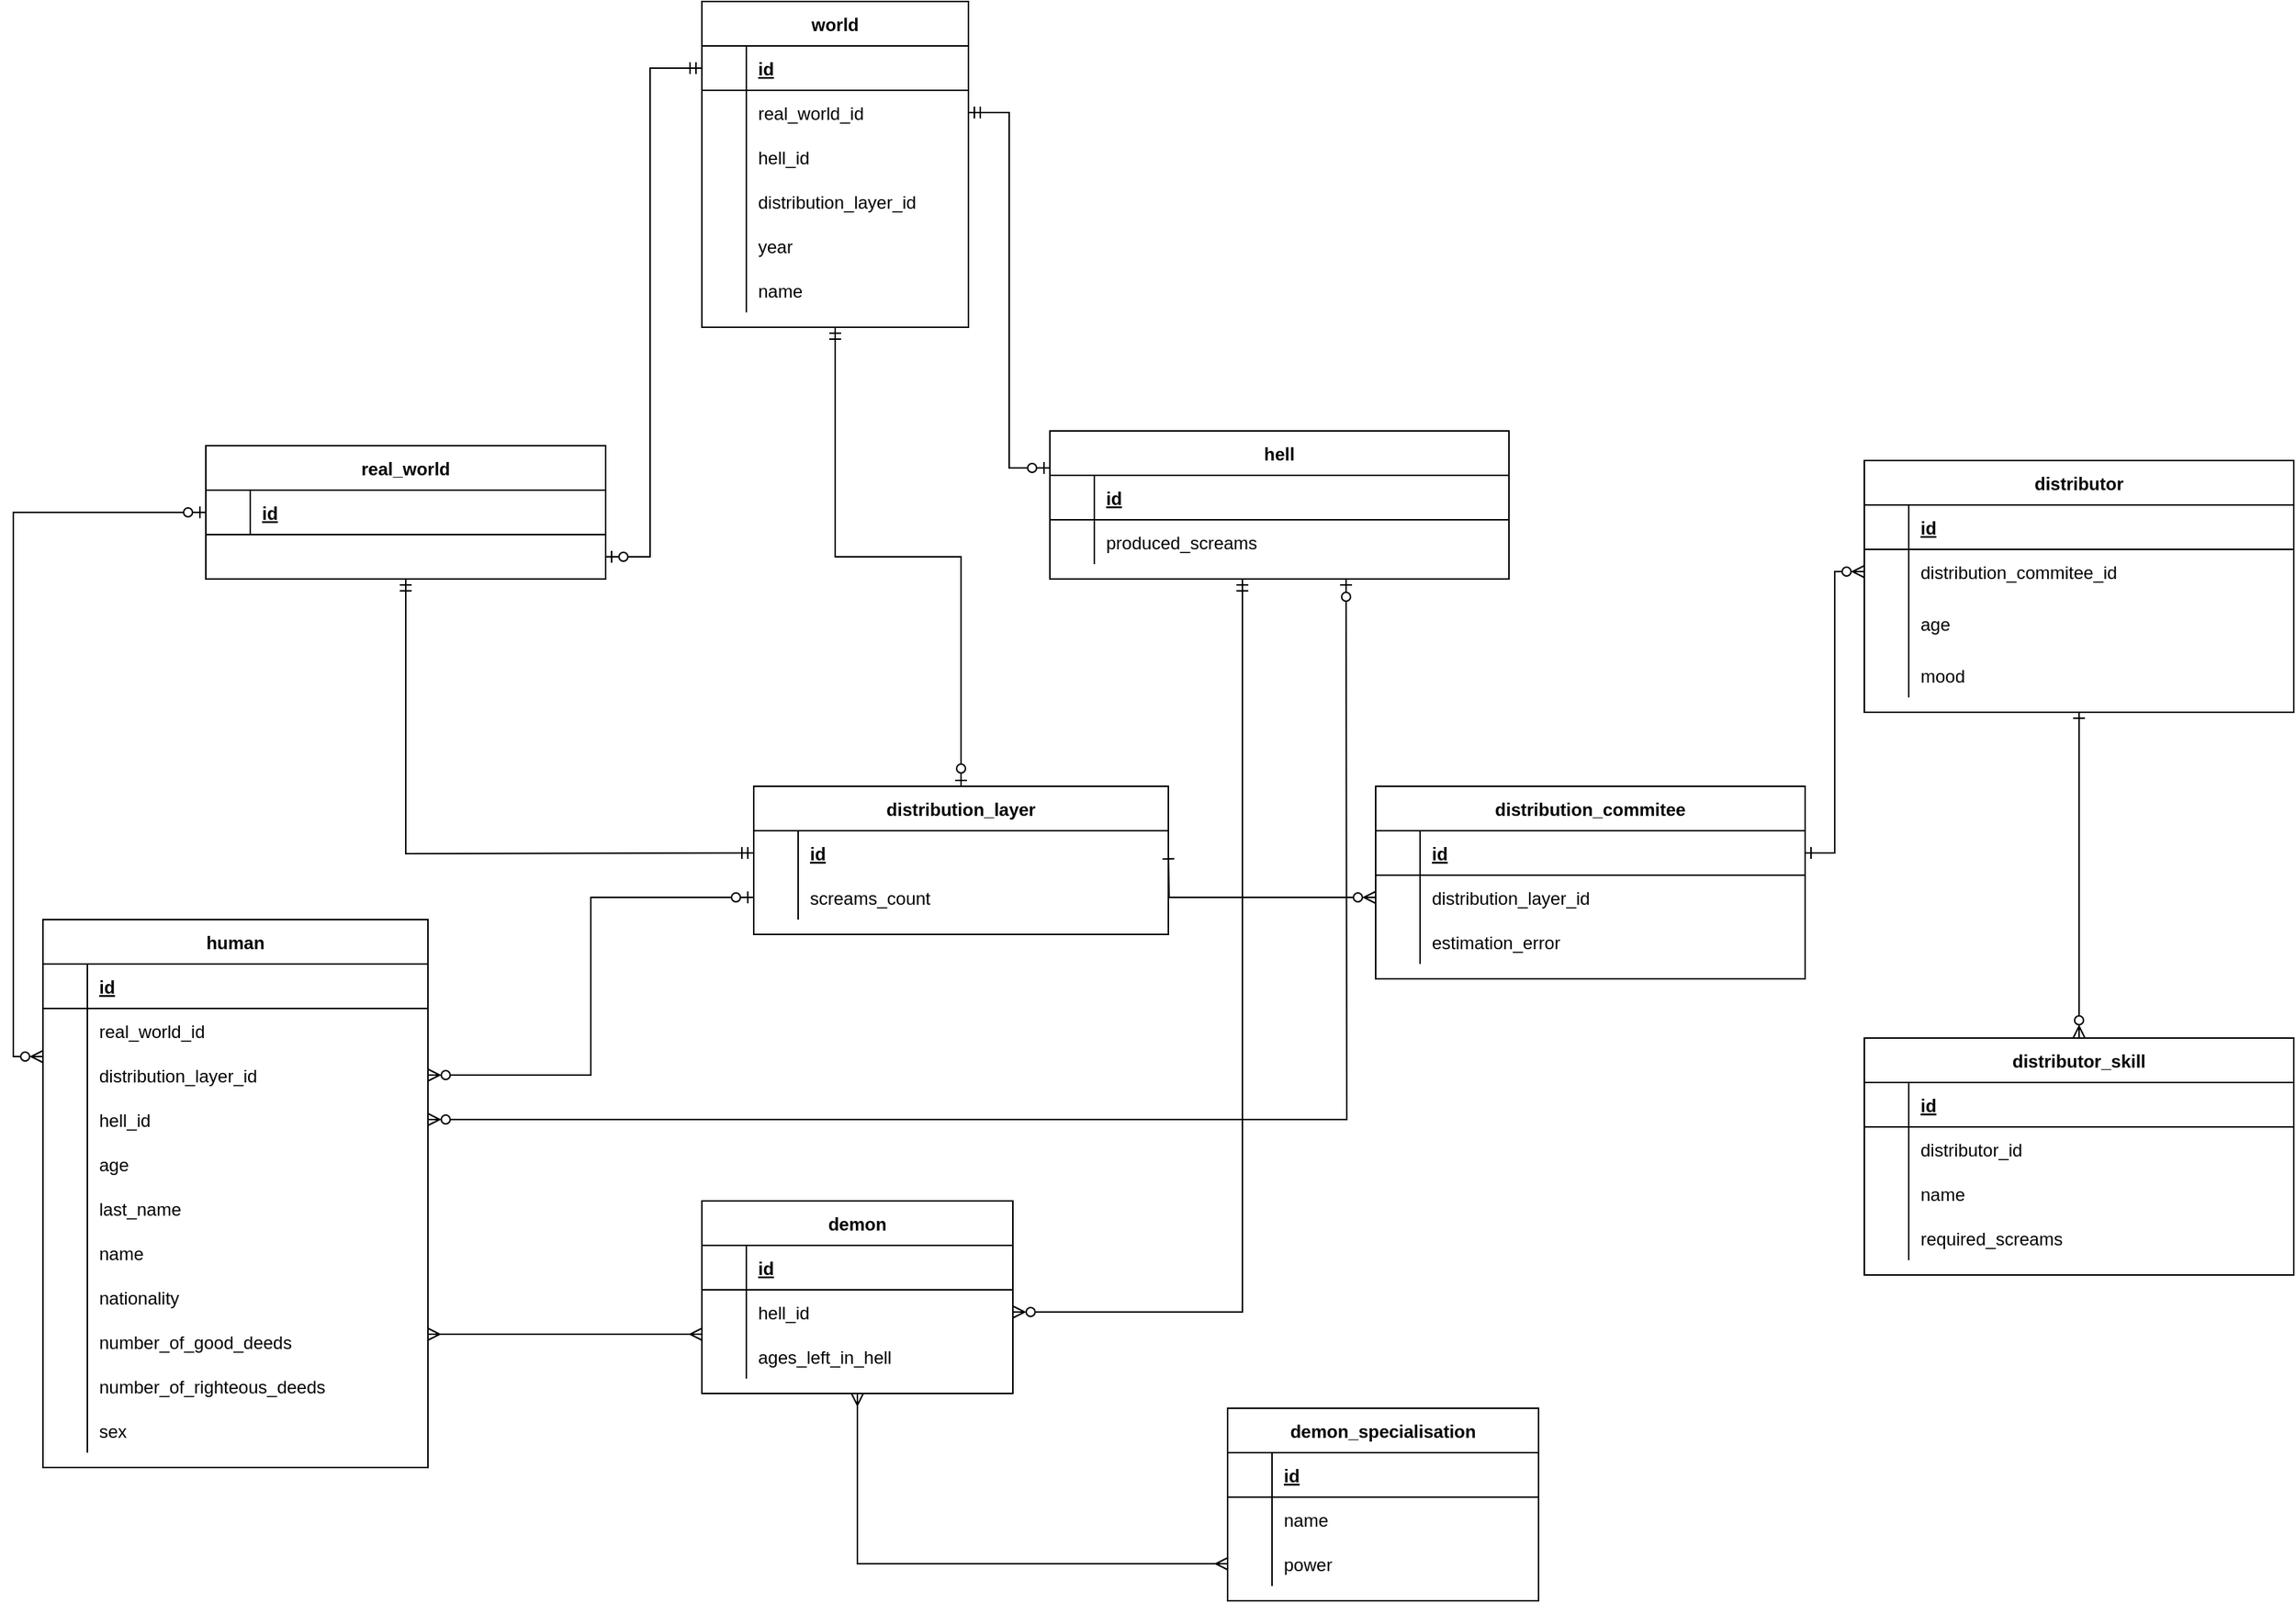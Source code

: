 <mxfile version="20.4.0" type="github">
  <diagram id="UrRT9peFofm_ZlubEhWz" name="Page-1">
    <mxGraphModel dx="1209" dy="1910" grid="1" gridSize="10" guides="1" tooltips="1" connect="1" arrows="1" fold="1" page="1" pageScale="1" pageWidth="827" pageHeight="1169" math="0" shadow="0">
      <root>
        <mxCell id="0" />
        <mxCell id="1" parent="0" />
        <mxCell id="Cfz2u_alj9VaKC_plSIo-1" value="real_world" style="shape=table;startSize=30;container=1;collapsible=1;childLayout=tableLayout;fixedRows=1;rowLines=0;fontStyle=1;align=center;resizeLast=1;" parent="1" vertex="1">
          <mxGeometry x="210" y="160" width="270" height="90" as="geometry" />
        </mxCell>
        <mxCell id="Cfz2u_alj9VaKC_plSIo-2" value="" style="shape=tableRow;horizontal=0;startSize=0;swimlaneHead=0;swimlaneBody=0;fillColor=none;collapsible=0;dropTarget=0;points=[[0,0.5],[1,0.5]];portConstraint=eastwest;top=0;left=0;right=0;bottom=1;" parent="Cfz2u_alj9VaKC_plSIo-1" vertex="1">
          <mxGeometry y="30" width="270" height="30" as="geometry" />
        </mxCell>
        <mxCell id="Cfz2u_alj9VaKC_plSIo-3" value="" style="shape=partialRectangle;connectable=0;fillColor=none;top=0;left=0;bottom=0;right=0;fontStyle=1;overflow=hidden;" parent="Cfz2u_alj9VaKC_plSIo-2" vertex="1">
          <mxGeometry width="30" height="30" as="geometry">
            <mxRectangle width="30" height="30" as="alternateBounds" />
          </mxGeometry>
        </mxCell>
        <mxCell id="Cfz2u_alj9VaKC_plSIo-4" value="id" style="shape=partialRectangle;connectable=0;fillColor=none;top=0;left=0;bottom=0;right=0;align=left;spacingLeft=6;fontStyle=5;overflow=hidden;" parent="Cfz2u_alj9VaKC_plSIo-2" vertex="1">
          <mxGeometry x="30" width="240" height="30" as="geometry">
            <mxRectangle width="240" height="30" as="alternateBounds" />
          </mxGeometry>
        </mxCell>
        <mxCell id="Cfz2u_alj9VaKC_plSIo-8" style="edgeStyle=orthogonalEdgeStyle;rounded=0;orthogonalLoop=1;jettySize=auto;html=1;entryX=0.5;entryY=0;entryDx=0;entryDy=0;startArrow=ERone;startFill=0;endArrow=ERzeroToMany;endFill=0;" parent="1" source="Cfz2u_alj9VaKC_plSIo-9" target="Cfz2u_alj9VaKC_plSIo-149" edge="1">
          <mxGeometry relative="1" as="geometry" />
        </mxCell>
        <mxCell id="Cfz2u_alj9VaKC_plSIo-9" value="distributor" style="shape=table;startSize=30;container=1;collapsible=1;childLayout=tableLayout;fixedRows=1;rowLines=0;fontStyle=1;align=center;resizeLast=1;" parent="1" vertex="1">
          <mxGeometry x="1330" y="170" width="290" height="170" as="geometry" />
        </mxCell>
        <mxCell id="Cfz2u_alj9VaKC_plSIo-10" value="" style="shape=tableRow;horizontal=0;startSize=0;swimlaneHead=0;swimlaneBody=0;fillColor=none;collapsible=0;dropTarget=0;points=[[0,0.5],[1,0.5]];portConstraint=eastwest;top=0;left=0;right=0;bottom=1;" parent="Cfz2u_alj9VaKC_plSIo-9" vertex="1">
          <mxGeometry y="30" width="290" height="30" as="geometry" />
        </mxCell>
        <mxCell id="Cfz2u_alj9VaKC_plSIo-11" value="" style="shape=partialRectangle;connectable=0;fillColor=none;top=0;left=0;bottom=0;right=0;fontStyle=1;overflow=hidden;" parent="Cfz2u_alj9VaKC_plSIo-10" vertex="1">
          <mxGeometry width="30" height="30" as="geometry">
            <mxRectangle width="30" height="30" as="alternateBounds" />
          </mxGeometry>
        </mxCell>
        <mxCell id="Cfz2u_alj9VaKC_plSIo-12" value="id" style="shape=partialRectangle;connectable=0;fillColor=none;top=0;left=0;bottom=0;right=0;align=left;spacingLeft=6;fontStyle=5;overflow=hidden;" parent="Cfz2u_alj9VaKC_plSIo-10" vertex="1">
          <mxGeometry x="30" width="260" height="30" as="geometry">
            <mxRectangle width="260" height="30" as="alternateBounds" />
          </mxGeometry>
        </mxCell>
        <mxCell id="Cfz2u_alj9VaKC_plSIo-13" value="" style="shape=tableRow;horizontal=0;startSize=0;swimlaneHead=0;swimlaneBody=0;fillColor=none;collapsible=0;dropTarget=0;points=[[0,0.5],[1,0.5]];portConstraint=eastwest;top=0;left=0;right=0;bottom=0;" parent="Cfz2u_alj9VaKC_plSIo-9" vertex="1">
          <mxGeometry y="60" width="290" height="30" as="geometry" />
        </mxCell>
        <mxCell id="Cfz2u_alj9VaKC_plSIo-14" value="" style="shape=partialRectangle;connectable=0;fillColor=none;top=0;left=0;bottom=0;right=0;editable=1;overflow=hidden;" parent="Cfz2u_alj9VaKC_plSIo-13" vertex="1">
          <mxGeometry width="30" height="30" as="geometry">
            <mxRectangle width="30" height="30" as="alternateBounds" />
          </mxGeometry>
        </mxCell>
        <mxCell id="Cfz2u_alj9VaKC_plSIo-15" value="distribution_commitee_id" style="shape=partialRectangle;connectable=0;fillColor=none;top=0;left=0;bottom=0;right=0;align=left;spacingLeft=6;overflow=hidden;" parent="Cfz2u_alj9VaKC_plSIo-13" vertex="1">
          <mxGeometry x="30" width="260" height="30" as="geometry">
            <mxRectangle width="260" height="30" as="alternateBounds" />
          </mxGeometry>
        </mxCell>
        <mxCell id="Cfz2u_alj9VaKC_plSIo-16" value="" style="shape=tableRow;horizontal=0;startSize=0;swimlaneHead=0;swimlaneBody=0;fillColor=none;collapsible=0;dropTarget=0;points=[[0,0.5],[1,0.5]];portConstraint=eastwest;top=0;left=0;right=0;bottom=0;" parent="Cfz2u_alj9VaKC_plSIo-9" vertex="1">
          <mxGeometry y="90" width="290" height="40" as="geometry" />
        </mxCell>
        <mxCell id="Cfz2u_alj9VaKC_plSIo-17" value="" style="shape=partialRectangle;connectable=0;fillColor=none;top=0;left=0;bottom=0;right=0;editable=1;overflow=hidden;" parent="Cfz2u_alj9VaKC_plSIo-16" vertex="1">
          <mxGeometry width="30" height="40" as="geometry">
            <mxRectangle width="30" height="40" as="alternateBounds" />
          </mxGeometry>
        </mxCell>
        <mxCell id="Cfz2u_alj9VaKC_plSIo-18" value="age" style="shape=partialRectangle;connectable=0;fillColor=none;top=0;left=0;bottom=0;right=0;align=left;spacingLeft=6;overflow=hidden;" parent="Cfz2u_alj9VaKC_plSIo-16" vertex="1">
          <mxGeometry x="30" width="260" height="40" as="geometry">
            <mxRectangle width="260" height="40" as="alternateBounds" />
          </mxGeometry>
        </mxCell>
        <mxCell id="Cfz2u_alj9VaKC_plSIo-19" value="" style="shape=tableRow;horizontal=0;startSize=0;swimlaneHead=0;swimlaneBody=0;fillColor=none;collapsible=0;dropTarget=0;points=[[0,0.5],[1,0.5]];portConstraint=eastwest;top=0;left=0;right=0;bottom=0;" parent="Cfz2u_alj9VaKC_plSIo-9" vertex="1">
          <mxGeometry y="130" width="290" height="30" as="geometry" />
        </mxCell>
        <mxCell id="Cfz2u_alj9VaKC_plSIo-20" value="" style="shape=partialRectangle;connectable=0;fillColor=none;top=0;left=0;bottom=0;right=0;editable=1;overflow=hidden;" parent="Cfz2u_alj9VaKC_plSIo-19" vertex="1">
          <mxGeometry width="30" height="30" as="geometry">
            <mxRectangle width="30" height="30" as="alternateBounds" />
          </mxGeometry>
        </mxCell>
        <mxCell id="Cfz2u_alj9VaKC_plSIo-21" value="mood" style="shape=partialRectangle;connectable=0;fillColor=none;top=0;left=0;bottom=0;right=0;align=left;spacingLeft=6;overflow=hidden;" parent="Cfz2u_alj9VaKC_plSIo-19" vertex="1">
          <mxGeometry x="30" width="260" height="30" as="geometry">
            <mxRectangle width="260" height="30" as="alternateBounds" />
          </mxGeometry>
        </mxCell>
        <mxCell id="Cfz2u_alj9VaKC_plSIo-22" style="edgeStyle=orthogonalEdgeStyle;rounded=0;orthogonalLoop=1;jettySize=auto;html=1;exitX=0;exitY=0.25;exitDx=0;exitDy=0;entryX=0;entryY=0.5;entryDx=0;entryDy=0;startArrow=ERzeroToMany;startFill=0;endArrow=ERzeroToOne;endFill=0;" parent="1" source="Cfz2u_alj9VaKC_plSIo-23" target="Cfz2u_alj9VaKC_plSIo-2" edge="1">
          <mxGeometry relative="1" as="geometry" />
        </mxCell>
        <mxCell id="Cfz2u_alj9VaKC_plSIo-23" value="human" style="shape=table;startSize=30;container=1;collapsible=1;childLayout=tableLayout;fixedRows=1;rowLines=0;fontStyle=1;align=center;resizeLast=1;" parent="1" vertex="1">
          <mxGeometry x="100" y="480" width="260" height="370" as="geometry" />
        </mxCell>
        <mxCell id="Cfz2u_alj9VaKC_plSIo-24" value="" style="shape=tableRow;horizontal=0;startSize=0;swimlaneHead=0;swimlaneBody=0;fillColor=none;collapsible=0;dropTarget=0;points=[[0,0.5],[1,0.5]];portConstraint=eastwest;top=0;left=0;right=0;bottom=1;" parent="Cfz2u_alj9VaKC_plSIo-23" vertex="1">
          <mxGeometry y="30" width="260" height="30" as="geometry" />
        </mxCell>
        <mxCell id="Cfz2u_alj9VaKC_plSIo-25" value="" style="shape=partialRectangle;connectable=0;fillColor=none;top=0;left=0;bottom=0;right=0;fontStyle=1;overflow=hidden;" parent="Cfz2u_alj9VaKC_plSIo-24" vertex="1">
          <mxGeometry width="30" height="30" as="geometry">
            <mxRectangle width="30" height="30" as="alternateBounds" />
          </mxGeometry>
        </mxCell>
        <mxCell id="Cfz2u_alj9VaKC_plSIo-26" value="id" style="shape=partialRectangle;connectable=0;fillColor=none;top=0;left=0;bottom=0;right=0;align=left;spacingLeft=6;fontStyle=5;overflow=hidden;" parent="Cfz2u_alj9VaKC_plSIo-24" vertex="1">
          <mxGeometry x="30" width="230" height="30" as="geometry">
            <mxRectangle width="230" height="30" as="alternateBounds" />
          </mxGeometry>
        </mxCell>
        <mxCell id="Cfz2u_alj9VaKC_plSIo-27" value="" style="shape=tableRow;horizontal=0;startSize=0;swimlaneHead=0;swimlaneBody=0;fillColor=none;collapsible=0;dropTarget=0;points=[[0,0.5],[1,0.5]];portConstraint=eastwest;top=0;left=0;right=0;bottom=0;" parent="Cfz2u_alj9VaKC_plSIo-23" vertex="1">
          <mxGeometry y="60" width="260" height="30" as="geometry" />
        </mxCell>
        <mxCell id="Cfz2u_alj9VaKC_plSIo-28" value="" style="shape=partialRectangle;connectable=0;fillColor=none;top=0;left=0;bottom=0;right=0;editable=1;overflow=hidden;" parent="Cfz2u_alj9VaKC_plSIo-27" vertex="1">
          <mxGeometry width="30" height="30" as="geometry">
            <mxRectangle width="30" height="30" as="alternateBounds" />
          </mxGeometry>
        </mxCell>
        <mxCell id="Cfz2u_alj9VaKC_plSIo-29" value="real_world_id" style="shape=partialRectangle;connectable=0;fillColor=none;top=0;left=0;bottom=0;right=0;align=left;spacingLeft=6;overflow=hidden;" parent="Cfz2u_alj9VaKC_plSIo-27" vertex="1">
          <mxGeometry x="30" width="230" height="30" as="geometry">
            <mxRectangle width="230" height="30" as="alternateBounds" />
          </mxGeometry>
        </mxCell>
        <mxCell id="Cfz2u_alj9VaKC_plSIo-30" value="" style="shape=tableRow;horizontal=0;startSize=0;swimlaneHead=0;swimlaneBody=0;fillColor=none;collapsible=0;dropTarget=0;points=[[0,0.5],[1,0.5]];portConstraint=eastwest;top=0;left=0;right=0;bottom=0;" parent="Cfz2u_alj9VaKC_plSIo-23" vertex="1">
          <mxGeometry y="90" width="260" height="30" as="geometry" />
        </mxCell>
        <mxCell id="Cfz2u_alj9VaKC_plSIo-31" value="" style="shape=partialRectangle;connectable=0;fillColor=none;top=0;left=0;bottom=0;right=0;editable=1;overflow=hidden;" parent="Cfz2u_alj9VaKC_plSIo-30" vertex="1">
          <mxGeometry width="30" height="30" as="geometry">
            <mxRectangle width="30" height="30" as="alternateBounds" />
          </mxGeometry>
        </mxCell>
        <mxCell id="Cfz2u_alj9VaKC_plSIo-32" value="distribution_layer_id" style="shape=partialRectangle;connectable=0;fillColor=none;top=0;left=0;bottom=0;right=0;align=left;spacingLeft=6;overflow=hidden;fontStyle=0" parent="Cfz2u_alj9VaKC_plSIo-30" vertex="1">
          <mxGeometry x="30" width="230" height="30" as="geometry">
            <mxRectangle width="230" height="30" as="alternateBounds" />
          </mxGeometry>
        </mxCell>
        <mxCell id="Cfz2u_alj9VaKC_plSIo-33" value="" style="shape=tableRow;horizontal=0;startSize=0;swimlaneHead=0;swimlaneBody=0;fillColor=none;collapsible=0;dropTarget=0;points=[[0,0.5],[1,0.5]];portConstraint=eastwest;top=0;left=0;right=0;bottom=0;" parent="Cfz2u_alj9VaKC_plSIo-23" vertex="1">
          <mxGeometry y="120" width="260" height="30" as="geometry" />
        </mxCell>
        <mxCell id="Cfz2u_alj9VaKC_plSIo-34" value="" style="shape=partialRectangle;connectable=0;fillColor=none;top=0;left=0;bottom=0;right=0;editable=1;overflow=hidden;" parent="Cfz2u_alj9VaKC_plSIo-33" vertex="1">
          <mxGeometry width="30" height="30" as="geometry">
            <mxRectangle width="30" height="30" as="alternateBounds" />
          </mxGeometry>
        </mxCell>
        <mxCell id="Cfz2u_alj9VaKC_plSIo-35" value="hell_id" style="shape=partialRectangle;connectable=0;fillColor=none;top=0;left=0;bottom=0;right=0;align=left;spacingLeft=6;overflow=hidden;fontStyle=0" parent="Cfz2u_alj9VaKC_plSIo-33" vertex="1">
          <mxGeometry x="30" width="230" height="30" as="geometry">
            <mxRectangle width="230" height="30" as="alternateBounds" />
          </mxGeometry>
        </mxCell>
        <mxCell id="Cfz2u_alj9VaKC_plSIo-36" value="" style="shape=tableRow;horizontal=0;startSize=0;swimlaneHead=0;swimlaneBody=0;fillColor=none;collapsible=0;dropTarget=0;points=[[0,0.5],[1,0.5]];portConstraint=eastwest;top=0;left=0;right=0;bottom=0;" parent="Cfz2u_alj9VaKC_plSIo-23" vertex="1">
          <mxGeometry y="150" width="260" height="30" as="geometry" />
        </mxCell>
        <mxCell id="Cfz2u_alj9VaKC_plSIo-37" value="" style="shape=partialRectangle;connectable=0;fillColor=none;top=0;left=0;bottom=0;right=0;editable=1;overflow=hidden;" parent="Cfz2u_alj9VaKC_plSIo-36" vertex="1">
          <mxGeometry width="30" height="30" as="geometry">
            <mxRectangle width="30" height="30" as="alternateBounds" />
          </mxGeometry>
        </mxCell>
        <mxCell id="Cfz2u_alj9VaKC_plSIo-38" value="age" style="shape=partialRectangle;connectable=0;fillColor=none;top=0;left=0;bottom=0;right=0;align=left;spacingLeft=6;overflow=hidden;" parent="Cfz2u_alj9VaKC_plSIo-36" vertex="1">
          <mxGeometry x="30" width="230" height="30" as="geometry">
            <mxRectangle width="230" height="30" as="alternateBounds" />
          </mxGeometry>
        </mxCell>
        <mxCell id="Cfz2u_alj9VaKC_plSIo-39" value="" style="shape=tableRow;horizontal=0;startSize=0;swimlaneHead=0;swimlaneBody=0;fillColor=none;collapsible=0;dropTarget=0;points=[[0,0.5],[1,0.5]];portConstraint=eastwest;top=0;left=0;right=0;bottom=0;" parent="Cfz2u_alj9VaKC_plSIo-23" vertex="1">
          <mxGeometry y="180" width="260" height="30" as="geometry" />
        </mxCell>
        <mxCell id="Cfz2u_alj9VaKC_plSIo-40" value="" style="shape=partialRectangle;connectable=0;fillColor=none;top=0;left=0;bottom=0;right=0;editable=1;overflow=hidden;" parent="Cfz2u_alj9VaKC_plSIo-39" vertex="1">
          <mxGeometry width="30" height="30" as="geometry">
            <mxRectangle width="30" height="30" as="alternateBounds" />
          </mxGeometry>
        </mxCell>
        <mxCell id="Cfz2u_alj9VaKC_plSIo-41" value="last_name" style="shape=partialRectangle;connectable=0;fillColor=none;top=0;left=0;bottom=0;right=0;align=left;spacingLeft=6;overflow=hidden;" parent="Cfz2u_alj9VaKC_plSIo-39" vertex="1">
          <mxGeometry x="30" width="230" height="30" as="geometry">
            <mxRectangle width="230" height="30" as="alternateBounds" />
          </mxGeometry>
        </mxCell>
        <mxCell id="Cfz2u_alj9VaKC_plSIo-42" value="" style="shape=tableRow;horizontal=0;startSize=0;swimlaneHead=0;swimlaneBody=0;fillColor=none;collapsible=0;dropTarget=0;points=[[0,0.5],[1,0.5]];portConstraint=eastwest;top=0;left=0;right=0;bottom=0;" parent="Cfz2u_alj9VaKC_plSIo-23" vertex="1">
          <mxGeometry y="210" width="260" height="30" as="geometry" />
        </mxCell>
        <mxCell id="Cfz2u_alj9VaKC_plSIo-43" value="" style="shape=partialRectangle;connectable=0;fillColor=none;top=0;left=0;bottom=0;right=0;editable=1;overflow=hidden;" parent="Cfz2u_alj9VaKC_plSIo-42" vertex="1">
          <mxGeometry width="30" height="30" as="geometry">
            <mxRectangle width="30" height="30" as="alternateBounds" />
          </mxGeometry>
        </mxCell>
        <mxCell id="Cfz2u_alj9VaKC_plSIo-44" value="name" style="shape=partialRectangle;connectable=0;fillColor=none;top=0;left=0;bottom=0;right=0;align=left;spacingLeft=6;overflow=hidden;" parent="Cfz2u_alj9VaKC_plSIo-42" vertex="1">
          <mxGeometry x="30" width="230" height="30" as="geometry">
            <mxRectangle width="230" height="30" as="alternateBounds" />
          </mxGeometry>
        </mxCell>
        <mxCell id="Cfz2u_alj9VaKC_plSIo-45" value="" style="shape=tableRow;horizontal=0;startSize=0;swimlaneHead=0;swimlaneBody=0;fillColor=none;collapsible=0;dropTarget=0;points=[[0,0.5],[1,0.5]];portConstraint=eastwest;top=0;left=0;right=0;bottom=0;" parent="Cfz2u_alj9VaKC_plSIo-23" vertex="1">
          <mxGeometry y="240" width="260" height="30" as="geometry" />
        </mxCell>
        <mxCell id="Cfz2u_alj9VaKC_plSIo-46" value="" style="shape=partialRectangle;connectable=0;fillColor=none;top=0;left=0;bottom=0;right=0;editable=1;overflow=hidden;" parent="Cfz2u_alj9VaKC_plSIo-45" vertex="1">
          <mxGeometry width="30" height="30" as="geometry">
            <mxRectangle width="30" height="30" as="alternateBounds" />
          </mxGeometry>
        </mxCell>
        <mxCell id="Cfz2u_alj9VaKC_plSIo-47" value="nationality" style="shape=partialRectangle;connectable=0;fillColor=none;top=0;left=0;bottom=0;right=0;align=left;spacingLeft=6;overflow=hidden;" parent="Cfz2u_alj9VaKC_plSIo-45" vertex="1">
          <mxGeometry x="30" width="230" height="30" as="geometry">
            <mxRectangle width="230" height="30" as="alternateBounds" />
          </mxGeometry>
        </mxCell>
        <mxCell id="Cfz2u_alj9VaKC_plSIo-48" value="" style="shape=tableRow;horizontal=0;startSize=0;swimlaneHead=0;swimlaneBody=0;fillColor=none;collapsible=0;dropTarget=0;points=[[0,0.5],[1,0.5]];portConstraint=eastwest;top=0;left=0;right=0;bottom=0;" parent="Cfz2u_alj9VaKC_plSIo-23" vertex="1">
          <mxGeometry y="270" width="260" height="30" as="geometry" />
        </mxCell>
        <mxCell id="Cfz2u_alj9VaKC_plSIo-49" value="" style="shape=partialRectangle;connectable=0;fillColor=none;top=0;left=0;bottom=0;right=0;editable=1;overflow=hidden;" parent="Cfz2u_alj9VaKC_plSIo-48" vertex="1">
          <mxGeometry width="30" height="30" as="geometry">
            <mxRectangle width="30" height="30" as="alternateBounds" />
          </mxGeometry>
        </mxCell>
        <mxCell id="Cfz2u_alj9VaKC_plSIo-50" value="number_of_good_deeds" style="shape=partialRectangle;connectable=0;fillColor=none;top=0;left=0;bottom=0;right=0;align=left;spacingLeft=6;overflow=hidden;" parent="Cfz2u_alj9VaKC_plSIo-48" vertex="1">
          <mxGeometry x="30" width="230" height="30" as="geometry">
            <mxRectangle width="230" height="30" as="alternateBounds" />
          </mxGeometry>
        </mxCell>
        <mxCell id="Cfz2u_alj9VaKC_plSIo-51" value="" style="shape=tableRow;horizontal=0;startSize=0;swimlaneHead=0;swimlaneBody=0;fillColor=none;collapsible=0;dropTarget=0;points=[[0,0.5],[1,0.5]];portConstraint=eastwest;top=0;left=0;right=0;bottom=0;" parent="Cfz2u_alj9VaKC_plSIo-23" vertex="1">
          <mxGeometry y="300" width="260" height="30" as="geometry" />
        </mxCell>
        <mxCell id="Cfz2u_alj9VaKC_plSIo-52" value="" style="shape=partialRectangle;connectable=0;fillColor=none;top=0;left=0;bottom=0;right=0;editable=1;overflow=hidden;" parent="Cfz2u_alj9VaKC_plSIo-51" vertex="1">
          <mxGeometry width="30" height="30" as="geometry">
            <mxRectangle width="30" height="30" as="alternateBounds" />
          </mxGeometry>
        </mxCell>
        <mxCell id="Cfz2u_alj9VaKC_plSIo-53" value="number_of_righteous_deeds" style="shape=partialRectangle;connectable=0;fillColor=none;top=0;left=0;bottom=0;right=0;align=left;spacingLeft=6;overflow=hidden;" parent="Cfz2u_alj9VaKC_plSIo-51" vertex="1">
          <mxGeometry x="30" width="230" height="30" as="geometry">
            <mxRectangle width="230" height="30" as="alternateBounds" />
          </mxGeometry>
        </mxCell>
        <mxCell id="Cfz2u_alj9VaKC_plSIo-54" value="" style="shape=tableRow;horizontal=0;startSize=0;swimlaneHead=0;swimlaneBody=0;fillColor=none;collapsible=0;dropTarget=0;points=[[0,0.5],[1,0.5]];portConstraint=eastwest;top=0;left=0;right=0;bottom=0;" parent="Cfz2u_alj9VaKC_plSIo-23" vertex="1">
          <mxGeometry y="330" width="260" height="30" as="geometry" />
        </mxCell>
        <mxCell id="Cfz2u_alj9VaKC_plSIo-55" value="" style="shape=partialRectangle;connectable=0;fillColor=none;top=0;left=0;bottom=0;right=0;editable=1;overflow=hidden;" parent="Cfz2u_alj9VaKC_plSIo-54" vertex="1">
          <mxGeometry width="30" height="30" as="geometry">
            <mxRectangle width="30" height="30" as="alternateBounds" />
          </mxGeometry>
        </mxCell>
        <mxCell id="Cfz2u_alj9VaKC_plSIo-56" value="sex" style="shape=partialRectangle;connectable=0;fillColor=none;top=0;left=0;bottom=0;right=0;align=left;spacingLeft=6;overflow=hidden;" parent="Cfz2u_alj9VaKC_plSIo-54" vertex="1">
          <mxGeometry x="30" width="230" height="30" as="geometry">
            <mxRectangle width="230" height="30" as="alternateBounds" />
          </mxGeometry>
        </mxCell>
        <mxCell id="Cfz2u_alj9VaKC_plSIo-57" value="world" style="shape=table;startSize=30;container=1;collapsible=1;childLayout=tableLayout;fixedRows=1;rowLines=0;fontStyle=1;align=center;resizeLast=1;" parent="1" vertex="1">
          <mxGeometry x="545" y="-140" width="180" height="220" as="geometry" />
        </mxCell>
        <mxCell id="Cfz2u_alj9VaKC_plSIo-58" value="" style="shape=tableRow;horizontal=0;startSize=0;swimlaneHead=0;swimlaneBody=0;fillColor=none;collapsible=0;dropTarget=0;points=[[0,0.5],[1,0.5]];portConstraint=eastwest;top=0;left=0;right=0;bottom=1;" parent="Cfz2u_alj9VaKC_plSIo-57" vertex="1">
          <mxGeometry y="30" width="180" height="30" as="geometry" />
        </mxCell>
        <mxCell id="Cfz2u_alj9VaKC_plSIo-59" value="" style="shape=partialRectangle;connectable=0;fillColor=none;top=0;left=0;bottom=0;right=0;fontStyle=1;overflow=hidden;" parent="Cfz2u_alj9VaKC_plSIo-58" vertex="1">
          <mxGeometry width="30" height="30" as="geometry">
            <mxRectangle width="30" height="30" as="alternateBounds" />
          </mxGeometry>
        </mxCell>
        <mxCell id="Cfz2u_alj9VaKC_plSIo-60" value="id" style="shape=partialRectangle;connectable=0;fillColor=none;top=0;left=0;bottom=0;right=0;align=left;spacingLeft=6;fontStyle=5;overflow=hidden;" parent="Cfz2u_alj9VaKC_plSIo-58" vertex="1">
          <mxGeometry x="30" width="150" height="30" as="geometry">
            <mxRectangle width="150" height="30" as="alternateBounds" />
          </mxGeometry>
        </mxCell>
        <mxCell id="Cfz2u_alj9VaKC_plSIo-61" value="" style="shape=tableRow;horizontal=0;startSize=0;swimlaneHead=0;swimlaneBody=0;fillColor=none;collapsible=0;dropTarget=0;points=[[0,0.5],[1,0.5]];portConstraint=eastwest;top=0;left=0;right=0;bottom=0;" parent="Cfz2u_alj9VaKC_plSIo-57" vertex="1">
          <mxGeometry y="60" width="180" height="30" as="geometry" />
        </mxCell>
        <mxCell id="Cfz2u_alj9VaKC_plSIo-62" value="" style="shape=partialRectangle;connectable=0;fillColor=none;top=0;left=0;bottom=0;right=0;editable=1;overflow=hidden;" parent="Cfz2u_alj9VaKC_plSIo-61" vertex="1">
          <mxGeometry width="30" height="30" as="geometry">
            <mxRectangle width="30" height="30" as="alternateBounds" />
          </mxGeometry>
        </mxCell>
        <mxCell id="Cfz2u_alj9VaKC_plSIo-63" value="real_world_id" style="shape=partialRectangle;connectable=0;fillColor=none;top=0;left=0;bottom=0;right=0;align=left;spacingLeft=6;overflow=hidden;" parent="Cfz2u_alj9VaKC_plSIo-61" vertex="1">
          <mxGeometry x="30" width="150" height="30" as="geometry">
            <mxRectangle width="150" height="30" as="alternateBounds" />
          </mxGeometry>
        </mxCell>
        <mxCell id="8WPkO5u49O_vxzVP83pz-4" value="" style="shape=tableRow;horizontal=0;startSize=0;swimlaneHead=0;swimlaneBody=0;fillColor=none;collapsible=0;dropTarget=0;points=[[0,0.5],[1,0.5]];portConstraint=eastwest;top=0;left=0;right=0;bottom=0;" vertex="1" parent="Cfz2u_alj9VaKC_plSIo-57">
          <mxGeometry y="90" width="180" height="30" as="geometry" />
        </mxCell>
        <mxCell id="8WPkO5u49O_vxzVP83pz-5" value="" style="shape=partialRectangle;connectable=0;fillColor=none;top=0;left=0;bottom=0;right=0;editable=1;overflow=hidden;" vertex="1" parent="8WPkO5u49O_vxzVP83pz-4">
          <mxGeometry width="30" height="30" as="geometry">
            <mxRectangle width="30" height="30" as="alternateBounds" />
          </mxGeometry>
        </mxCell>
        <mxCell id="8WPkO5u49O_vxzVP83pz-6" value="hell_id" style="shape=partialRectangle;connectable=0;fillColor=none;top=0;left=0;bottom=0;right=0;align=left;spacingLeft=6;overflow=hidden;" vertex="1" parent="8WPkO5u49O_vxzVP83pz-4">
          <mxGeometry x="30" width="150" height="30" as="geometry">
            <mxRectangle width="150" height="30" as="alternateBounds" />
          </mxGeometry>
        </mxCell>
        <mxCell id="8WPkO5u49O_vxzVP83pz-7" value="" style="shape=tableRow;horizontal=0;startSize=0;swimlaneHead=0;swimlaneBody=0;fillColor=none;collapsible=0;dropTarget=0;points=[[0,0.5],[1,0.5]];portConstraint=eastwest;top=0;left=0;right=0;bottom=0;" vertex="1" parent="Cfz2u_alj9VaKC_plSIo-57">
          <mxGeometry y="120" width="180" height="30" as="geometry" />
        </mxCell>
        <mxCell id="8WPkO5u49O_vxzVP83pz-8" value="" style="shape=partialRectangle;connectable=0;fillColor=none;top=0;left=0;bottom=0;right=0;editable=1;overflow=hidden;" vertex="1" parent="8WPkO5u49O_vxzVP83pz-7">
          <mxGeometry width="30" height="30" as="geometry">
            <mxRectangle width="30" height="30" as="alternateBounds" />
          </mxGeometry>
        </mxCell>
        <mxCell id="8WPkO5u49O_vxzVP83pz-9" value="distribution_layer_id" style="shape=partialRectangle;connectable=0;fillColor=none;top=0;left=0;bottom=0;right=0;align=left;spacingLeft=6;overflow=hidden;" vertex="1" parent="8WPkO5u49O_vxzVP83pz-7">
          <mxGeometry x="30" width="150" height="30" as="geometry">
            <mxRectangle width="150" height="30" as="alternateBounds" />
          </mxGeometry>
        </mxCell>
        <mxCell id="8WPkO5u49O_vxzVP83pz-10" value="" style="shape=tableRow;horizontal=0;startSize=0;swimlaneHead=0;swimlaneBody=0;fillColor=none;collapsible=0;dropTarget=0;points=[[0,0.5],[1,0.5]];portConstraint=eastwest;top=0;left=0;right=0;bottom=0;" vertex="1" parent="Cfz2u_alj9VaKC_plSIo-57">
          <mxGeometry y="150" width="180" height="30" as="geometry" />
        </mxCell>
        <mxCell id="8WPkO5u49O_vxzVP83pz-11" value="" style="shape=partialRectangle;connectable=0;fillColor=none;top=0;left=0;bottom=0;right=0;editable=1;overflow=hidden;" vertex="1" parent="8WPkO5u49O_vxzVP83pz-10">
          <mxGeometry width="30" height="30" as="geometry">
            <mxRectangle width="30" height="30" as="alternateBounds" />
          </mxGeometry>
        </mxCell>
        <mxCell id="8WPkO5u49O_vxzVP83pz-12" value="year" style="shape=partialRectangle;connectable=0;fillColor=none;top=0;left=0;bottom=0;right=0;align=left;spacingLeft=6;overflow=hidden;" vertex="1" parent="8WPkO5u49O_vxzVP83pz-10">
          <mxGeometry x="30" width="150" height="30" as="geometry">
            <mxRectangle width="150" height="30" as="alternateBounds" />
          </mxGeometry>
        </mxCell>
        <mxCell id="8WPkO5u49O_vxzVP83pz-13" value="" style="shape=tableRow;horizontal=0;startSize=0;swimlaneHead=0;swimlaneBody=0;fillColor=none;collapsible=0;dropTarget=0;points=[[0,0.5],[1,0.5]];portConstraint=eastwest;top=0;left=0;right=0;bottom=0;" vertex="1" parent="Cfz2u_alj9VaKC_plSIo-57">
          <mxGeometry y="180" width="180" height="30" as="geometry" />
        </mxCell>
        <mxCell id="8WPkO5u49O_vxzVP83pz-14" value="" style="shape=partialRectangle;connectable=0;fillColor=none;top=0;left=0;bottom=0;right=0;editable=1;overflow=hidden;" vertex="1" parent="8WPkO5u49O_vxzVP83pz-13">
          <mxGeometry width="30" height="30" as="geometry">
            <mxRectangle width="30" height="30" as="alternateBounds" />
          </mxGeometry>
        </mxCell>
        <mxCell id="8WPkO5u49O_vxzVP83pz-15" value="name" style="shape=partialRectangle;connectable=0;fillColor=none;top=0;left=0;bottom=0;right=0;align=left;spacingLeft=6;overflow=hidden;" vertex="1" parent="8WPkO5u49O_vxzVP83pz-13">
          <mxGeometry x="30" width="150" height="30" as="geometry">
            <mxRectangle width="150" height="30" as="alternateBounds" />
          </mxGeometry>
        </mxCell>
        <mxCell id="Cfz2u_alj9VaKC_plSIo-64" style="edgeStyle=orthogonalEdgeStyle;rounded=0;orthogonalLoop=1;jettySize=auto;html=1;entryX=0.5;entryY=1;entryDx=0;entryDy=0;startArrow=ERzeroToOne;startFill=0;endArrow=ERmandOne;endFill=0;" parent="1" source="Cfz2u_alj9VaKC_plSIo-65" target="Cfz2u_alj9VaKC_plSIo-57" edge="1">
          <mxGeometry relative="1" as="geometry" />
        </mxCell>
        <mxCell id="Cfz2u_alj9VaKC_plSIo-65" value="distribution_layer" style="shape=table;startSize=30;container=1;collapsible=1;childLayout=tableLayout;fixedRows=1;rowLines=0;fontStyle=1;align=center;resizeLast=1;" parent="1" vertex="1">
          <mxGeometry x="580" y="390" width="280" height="100" as="geometry" />
        </mxCell>
        <mxCell id="Cfz2u_alj9VaKC_plSIo-72" value="" style="shape=tableRow;horizontal=0;startSize=0;swimlaneHead=0;swimlaneBody=0;fillColor=none;collapsible=0;dropTarget=0;points=[[0,0.5],[1,0.5]];portConstraint=eastwest;top=0;left=0;right=0;bottom=0;" parent="Cfz2u_alj9VaKC_plSIo-65" vertex="1">
          <mxGeometry y="30" width="280" height="30" as="geometry" />
        </mxCell>
        <mxCell id="Cfz2u_alj9VaKC_plSIo-73" value="" style="shape=partialRectangle;connectable=0;fillColor=none;top=0;left=0;bottom=0;right=0;editable=1;overflow=hidden;fontStyle=1" parent="Cfz2u_alj9VaKC_plSIo-72" vertex="1">
          <mxGeometry width="30" height="30" as="geometry">
            <mxRectangle width="30" height="30" as="alternateBounds" />
          </mxGeometry>
        </mxCell>
        <mxCell id="Cfz2u_alj9VaKC_plSIo-74" value="id" style="shape=partialRectangle;connectable=0;fillColor=none;top=0;left=0;bottom=0;right=0;align=left;spacingLeft=6;overflow=hidden;fontStyle=5" parent="Cfz2u_alj9VaKC_plSIo-72" vertex="1">
          <mxGeometry x="30" width="250" height="30" as="geometry">
            <mxRectangle width="250" height="30" as="alternateBounds" />
          </mxGeometry>
        </mxCell>
        <mxCell id="8WPkO5u49O_vxzVP83pz-1" value="" style="shape=tableRow;horizontal=0;startSize=0;swimlaneHead=0;swimlaneBody=0;fillColor=none;collapsible=0;dropTarget=0;points=[[0,0.5],[1,0.5]];portConstraint=eastwest;top=0;left=0;right=0;bottom=0;" vertex="1" parent="Cfz2u_alj9VaKC_plSIo-65">
          <mxGeometry y="60" width="280" height="30" as="geometry" />
        </mxCell>
        <mxCell id="8WPkO5u49O_vxzVP83pz-2" value="" style="shape=partialRectangle;connectable=0;fillColor=none;top=0;left=0;bottom=0;right=0;editable=1;overflow=hidden;" vertex="1" parent="8WPkO5u49O_vxzVP83pz-1">
          <mxGeometry width="30" height="30" as="geometry">
            <mxRectangle width="30" height="30" as="alternateBounds" />
          </mxGeometry>
        </mxCell>
        <mxCell id="8WPkO5u49O_vxzVP83pz-3" value="screams_count" style="shape=partialRectangle;connectable=0;fillColor=none;top=0;left=0;bottom=0;right=0;align=left;spacingLeft=6;overflow=hidden;" vertex="1" parent="8WPkO5u49O_vxzVP83pz-1">
          <mxGeometry x="30" width="250" height="30" as="geometry">
            <mxRectangle width="250" height="30" as="alternateBounds" />
          </mxGeometry>
        </mxCell>
        <mxCell id="Cfz2u_alj9VaKC_plSIo-75" style="edgeStyle=orthogonalEdgeStyle;rounded=0;orthogonalLoop=1;jettySize=auto;html=1;startArrow=ERzeroToMany;startFill=0;endArrow=ERmandOne;endFill=0;exitX=1;exitY=0.5;exitDx=0;exitDy=0;" parent="1" source="Cfz2u_alj9VaKC_plSIo-81" edge="1">
          <mxGeometry relative="1" as="geometry">
            <mxPoint x="910" y="250" as="targetPoint" />
            <Array as="points">
              <mxPoint x="910" y="745" />
            </Array>
          </mxGeometry>
        </mxCell>
        <mxCell id="Cfz2u_alj9VaKC_plSIo-162" style="edgeStyle=orthogonalEdgeStyle;rounded=0;orthogonalLoop=1;jettySize=auto;html=1;entryX=0;entryY=0.5;entryDx=0;entryDy=0;endArrow=ERmany;endFill=0;startArrow=ERmany;startFill=0;" parent="1" source="Cfz2u_alj9VaKC_plSIo-77" target="Cfz2u_alj9VaKC_plSIo-111" edge="1">
          <mxGeometry relative="1" as="geometry" />
        </mxCell>
        <mxCell id="Cfz2u_alj9VaKC_plSIo-163" style="edgeStyle=orthogonalEdgeStyle;rounded=0;orthogonalLoop=1;jettySize=auto;html=1;startArrow=ERmany;startFill=0;endArrow=ERmany;endFill=0;" parent="1" source="Cfz2u_alj9VaKC_plSIo-77" edge="1">
          <mxGeometry relative="1" as="geometry">
            <mxPoint x="360" y="760" as="targetPoint" />
            <Array as="points">
              <mxPoint x="360" y="760" />
            </Array>
          </mxGeometry>
        </mxCell>
        <mxCell id="Cfz2u_alj9VaKC_plSIo-77" value="demon" style="shape=table;startSize=30;container=1;collapsible=1;childLayout=tableLayout;fixedRows=1;rowLines=0;fontStyle=1;align=center;resizeLast=1;" parent="1" vertex="1">
          <mxGeometry x="545" y="670" width="210" height="130" as="geometry" />
        </mxCell>
        <mxCell id="Cfz2u_alj9VaKC_plSIo-78" value="" style="shape=tableRow;horizontal=0;startSize=0;swimlaneHead=0;swimlaneBody=0;fillColor=none;collapsible=0;dropTarget=0;points=[[0,0.5],[1,0.5]];portConstraint=eastwest;top=0;left=0;right=0;bottom=1;" parent="Cfz2u_alj9VaKC_plSIo-77" vertex="1">
          <mxGeometry y="30" width="210" height="30" as="geometry" />
        </mxCell>
        <mxCell id="Cfz2u_alj9VaKC_plSIo-79" value="" style="shape=partialRectangle;connectable=0;fillColor=none;top=0;left=0;bottom=0;right=0;fontStyle=1;overflow=hidden;" parent="Cfz2u_alj9VaKC_plSIo-78" vertex="1">
          <mxGeometry width="30" height="30" as="geometry">
            <mxRectangle width="30" height="30" as="alternateBounds" />
          </mxGeometry>
        </mxCell>
        <mxCell id="Cfz2u_alj9VaKC_plSIo-80" value="id" style="shape=partialRectangle;connectable=0;fillColor=none;top=0;left=0;bottom=0;right=0;align=left;spacingLeft=6;fontStyle=5;overflow=hidden;" parent="Cfz2u_alj9VaKC_plSIo-78" vertex="1">
          <mxGeometry x="30" width="180" height="30" as="geometry">
            <mxRectangle width="180" height="30" as="alternateBounds" />
          </mxGeometry>
        </mxCell>
        <mxCell id="Cfz2u_alj9VaKC_plSIo-81" value="" style="shape=tableRow;horizontal=0;startSize=0;swimlaneHead=0;swimlaneBody=0;fillColor=none;collapsible=0;dropTarget=0;points=[[0,0.5],[1,0.5]];portConstraint=eastwest;top=0;left=0;right=0;bottom=0;" parent="Cfz2u_alj9VaKC_plSIo-77" vertex="1">
          <mxGeometry y="60" width="210" height="30" as="geometry" />
        </mxCell>
        <mxCell id="Cfz2u_alj9VaKC_plSIo-82" value="" style="shape=partialRectangle;connectable=0;fillColor=none;top=0;left=0;bottom=0;right=0;editable=1;overflow=hidden;" parent="Cfz2u_alj9VaKC_plSIo-81" vertex="1">
          <mxGeometry width="30" height="30" as="geometry">
            <mxRectangle width="30" height="30" as="alternateBounds" />
          </mxGeometry>
        </mxCell>
        <mxCell id="Cfz2u_alj9VaKC_plSIo-83" value="hell_id" style="shape=partialRectangle;connectable=0;fillColor=none;top=0;left=0;bottom=0;right=0;align=left;spacingLeft=6;overflow=hidden;" parent="Cfz2u_alj9VaKC_plSIo-81" vertex="1">
          <mxGeometry x="30" width="180" height="30" as="geometry">
            <mxRectangle width="180" height="30" as="alternateBounds" />
          </mxGeometry>
        </mxCell>
        <mxCell id="Cfz2u_alj9VaKC_plSIo-84" value="" style="shape=tableRow;horizontal=0;startSize=0;swimlaneHead=0;swimlaneBody=0;fillColor=none;collapsible=0;dropTarget=0;points=[[0,0.5],[1,0.5]];portConstraint=eastwest;top=0;left=0;right=0;bottom=0;" parent="Cfz2u_alj9VaKC_plSIo-77" vertex="1">
          <mxGeometry y="90" width="210" height="30" as="geometry" />
        </mxCell>
        <mxCell id="Cfz2u_alj9VaKC_plSIo-85" value="" style="shape=partialRectangle;connectable=0;fillColor=none;top=0;left=0;bottom=0;right=0;editable=1;overflow=hidden;" parent="Cfz2u_alj9VaKC_plSIo-84" vertex="1">
          <mxGeometry width="30" height="30" as="geometry">
            <mxRectangle width="30" height="30" as="alternateBounds" />
          </mxGeometry>
        </mxCell>
        <mxCell id="Cfz2u_alj9VaKC_plSIo-86" value="ages_left_in_hell" style="shape=partialRectangle;connectable=0;fillColor=none;top=0;left=0;bottom=0;right=0;align=left;spacingLeft=6;overflow=hidden;" parent="Cfz2u_alj9VaKC_plSIo-84" vertex="1">
          <mxGeometry x="30" width="180" height="30" as="geometry">
            <mxRectangle width="180" height="30" as="alternateBounds" />
          </mxGeometry>
        </mxCell>
        <mxCell id="Cfz2u_alj9VaKC_plSIo-87" style="edgeStyle=orthogonalEdgeStyle;rounded=0;orthogonalLoop=1;jettySize=auto;html=1;entryX=0;entryY=0.5;entryDx=0;entryDy=0;exitX=1;exitY=0.5;exitDx=0;exitDy=0;endArrow=ERmandOne;endFill=0;startArrow=ERzeroToOne;startFill=0;" parent="1" target="Cfz2u_alj9VaKC_plSIo-58" edge="1">
          <mxGeometry relative="1" as="geometry">
            <mxPoint x="480" y="235" as="sourcePoint" />
            <Array as="points">
              <mxPoint x="510" y="235" />
              <mxPoint x="510" y="-95" />
            </Array>
          </mxGeometry>
        </mxCell>
        <mxCell id="Cfz2u_alj9VaKC_plSIo-88" value="hell" style="shape=table;startSize=30;container=1;collapsible=1;childLayout=tableLayout;fixedRows=1;rowLines=0;fontStyle=1;align=center;resizeLast=1;" parent="1" vertex="1">
          <mxGeometry x="780" y="150" width="310" height="100" as="geometry" />
        </mxCell>
        <mxCell id="Cfz2u_alj9VaKC_plSIo-89" value="" style="shape=tableRow;horizontal=0;startSize=0;swimlaneHead=0;swimlaneBody=0;fillColor=none;collapsible=0;dropTarget=0;points=[[0,0.5],[1,0.5]];portConstraint=eastwest;top=0;left=0;right=0;bottom=1;" parent="Cfz2u_alj9VaKC_plSIo-88" vertex="1">
          <mxGeometry y="30" width="310" height="30" as="geometry" />
        </mxCell>
        <mxCell id="Cfz2u_alj9VaKC_plSIo-90" value="" style="shape=partialRectangle;connectable=0;fillColor=none;top=0;left=0;bottom=0;right=0;fontStyle=1;overflow=hidden;" parent="Cfz2u_alj9VaKC_plSIo-89" vertex="1">
          <mxGeometry width="30" height="30" as="geometry">
            <mxRectangle width="30" height="30" as="alternateBounds" />
          </mxGeometry>
        </mxCell>
        <mxCell id="Cfz2u_alj9VaKC_plSIo-91" value="id" style="shape=partialRectangle;connectable=0;fillColor=none;top=0;left=0;bottom=0;right=0;align=left;spacingLeft=6;fontStyle=5;overflow=hidden;" parent="Cfz2u_alj9VaKC_plSIo-89" vertex="1">
          <mxGeometry x="30" width="280" height="30" as="geometry">
            <mxRectangle width="280" height="30" as="alternateBounds" />
          </mxGeometry>
        </mxCell>
        <mxCell id="Cfz2u_alj9VaKC_plSIo-95" value="" style="shape=tableRow;horizontal=0;startSize=0;swimlaneHead=0;swimlaneBody=0;fillColor=none;collapsible=0;dropTarget=0;points=[[0,0.5],[1,0.5]];portConstraint=eastwest;top=0;left=0;right=0;bottom=0;" parent="Cfz2u_alj9VaKC_plSIo-88" vertex="1">
          <mxGeometry y="60" width="310" height="30" as="geometry" />
        </mxCell>
        <mxCell id="Cfz2u_alj9VaKC_plSIo-96" value="" style="shape=partialRectangle;connectable=0;fillColor=none;top=0;left=0;bottom=0;right=0;editable=1;overflow=hidden;" parent="Cfz2u_alj9VaKC_plSIo-95" vertex="1">
          <mxGeometry width="30" height="30" as="geometry">
            <mxRectangle width="30" height="30" as="alternateBounds" />
          </mxGeometry>
        </mxCell>
        <mxCell id="Cfz2u_alj9VaKC_plSIo-97" value="produced_screams" style="shape=partialRectangle;connectable=0;fillColor=none;top=0;left=0;bottom=0;right=0;align=left;spacingLeft=6;overflow=hidden;" parent="Cfz2u_alj9VaKC_plSIo-95" vertex="1">
          <mxGeometry x="30" width="280" height="30" as="geometry">
            <mxRectangle width="280" height="30" as="alternateBounds" />
          </mxGeometry>
        </mxCell>
        <mxCell id="Cfz2u_alj9VaKC_plSIo-98" style="edgeStyle=orthogonalEdgeStyle;rounded=0;orthogonalLoop=1;jettySize=auto;html=1;entryX=1;entryY=0.5;entryDx=0;entryDy=0;startArrow=ERzeroToOne;startFill=0;endArrow=ERmandOne;endFill=0;exitX=0;exitY=0.25;exitDx=0;exitDy=0;" parent="1" source="Cfz2u_alj9VaKC_plSIo-88" target="Cfz2u_alj9VaKC_plSIo-61" edge="1">
          <mxGeometry relative="1" as="geometry" />
        </mxCell>
        <mxCell id="Cfz2u_alj9VaKC_plSIo-100" style="edgeStyle=orthogonalEdgeStyle;rounded=0;orthogonalLoop=1;jettySize=auto;html=1;entryX=0.5;entryY=1;entryDx=0;entryDy=0;startArrow=ERmandOne;startFill=0;endArrow=ERmandOne;endFill=0;" parent="1" target="Cfz2u_alj9VaKC_plSIo-1" edge="1">
          <mxGeometry relative="1" as="geometry">
            <mxPoint x="580" y="435" as="sourcePoint" />
          </mxGeometry>
        </mxCell>
        <mxCell id="Cfz2u_alj9VaKC_plSIo-101" style="edgeStyle=orthogonalEdgeStyle;rounded=0;orthogonalLoop=1;jettySize=auto;html=1;entryX=0;entryY=0.5;entryDx=0;entryDy=0;startArrow=ERzeroToMany;startFill=0;endArrow=ERzeroToOne;endFill=0;exitX=1;exitY=0.5;exitDx=0;exitDy=0;" parent="1" source="Cfz2u_alj9VaKC_plSIo-30" target="8WPkO5u49O_vxzVP83pz-1" edge="1">
          <mxGeometry relative="1" as="geometry" />
        </mxCell>
        <mxCell id="Cfz2u_alj9VaKC_plSIo-102" style="edgeStyle=orthogonalEdgeStyle;rounded=0;orthogonalLoop=1;jettySize=auto;html=1;startArrow=ERzeroToMany;startFill=0;endArrow=ERzeroToOne;endFill=0;" parent="1" source="Cfz2u_alj9VaKC_plSIo-33" edge="1">
          <mxGeometry relative="1" as="geometry">
            <mxPoint x="980" y="250" as="targetPoint" />
          </mxGeometry>
        </mxCell>
        <mxCell id="Cfz2u_alj9VaKC_plSIo-104" value="demon_specialisation" style="shape=table;startSize=30;container=1;collapsible=1;childLayout=tableLayout;fixedRows=1;rowLines=0;fontStyle=1;align=center;resizeLast=1;" parent="1" vertex="1">
          <mxGeometry x="900" y="810" width="210" height="130" as="geometry" />
        </mxCell>
        <mxCell id="Cfz2u_alj9VaKC_plSIo-105" value="" style="shape=tableRow;horizontal=0;startSize=0;swimlaneHead=0;swimlaneBody=0;fillColor=none;collapsible=0;dropTarget=0;points=[[0,0.5],[1,0.5]];portConstraint=eastwest;top=0;left=0;right=0;bottom=1;" parent="Cfz2u_alj9VaKC_plSIo-104" vertex="1">
          <mxGeometry y="30" width="210" height="30" as="geometry" />
        </mxCell>
        <mxCell id="Cfz2u_alj9VaKC_plSIo-106" value="" style="shape=partialRectangle;connectable=0;fillColor=none;top=0;left=0;bottom=0;right=0;fontStyle=1;overflow=hidden;" parent="Cfz2u_alj9VaKC_plSIo-105" vertex="1">
          <mxGeometry width="30" height="30" as="geometry">
            <mxRectangle width="30" height="30" as="alternateBounds" />
          </mxGeometry>
        </mxCell>
        <mxCell id="Cfz2u_alj9VaKC_plSIo-107" value="id" style="shape=partialRectangle;connectable=0;fillColor=none;top=0;left=0;bottom=0;right=0;align=left;spacingLeft=6;fontStyle=5;overflow=hidden;" parent="Cfz2u_alj9VaKC_plSIo-105" vertex="1">
          <mxGeometry x="30" width="180" height="30" as="geometry">
            <mxRectangle width="180" height="30" as="alternateBounds" />
          </mxGeometry>
        </mxCell>
        <mxCell id="Cfz2u_alj9VaKC_plSIo-108" value="" style="shape=tableRow;horizontal=0;startSize=0;swimlaneHead=0;swimlaneBody=0;fillColor=none;collapsible=0;dropTarget=0;points=[[0,0.5],[1,0.5]];portConstraint=eastwest;top=0;left=0;right=0;bottom=0;" parent="Cfz2u_alj9VaKC_plSIo-104" vertex="1">
          <mxGeometry y="60" width="210" height="30" as="geometry" />
        </mxCell>
        <mxCell id="Cfz2u_alj9VaKC_plSIo-109" value="" style="shape=partialRectangle;connectable=0;fillColor=none;top=0;left=0;bottom=0;right=0;editable=1;overflow=hidden;" parent="Cfz2u_alj9VaKC_plSIo-108" vertex="1">
          <mxGeometry width="30" height="30" as="geometry">
            <mxRectangle width="30" height="30" as="alternateBounds" />
          </mxGeometry>
        </mxCell>
        <mxCell id="Cfz2u_alj9VaKC_plSIo-110" value="name" style="shape=partialRectangle;connectable=0;fillColor=none;top=0;left=0;bottom=0;right=0;align=left;spacingLeft=6;overflow=hidden;" parent="Cfz2u_alj9VaKC_plSIo-108" vertex="1">
          <mxGeometry x="30" width="180" height="30" as="geometry">
            <mxRectangle width="180" height="30" as="alternateBounds" />
          </mxGeometry>
        </mxCell>
        <mxCell id="Cfz2u_alj9VaKC_plSIo-111" value="" style="shape=tableRow;horizontal=0;startSize=0;swimlaneHead=0;swimlaneBody=0;fillColor=none;collapsible=0;dropTarget=0;points=[[0,0.5],[1,0.5]];portConstraint=eastwest;top=0;left=0;right=0;bottom=0;" parent="Cfz2u_alj9VaKC_plSIo-104" vertex="1">
          <mxGeometry y="90" width="210" height="30" as="geometry" />
        </mxCell>
        <mxCell id="Cfz2u_alj9VaKC_plSIo-112" value="" style="shape=partialRectangle;connectable=0;fillColor=none;top=0;left=0;bottom=0;right=0;editable=1;overflow=hidden;" parent="Cfz2u_alj9VaKC_plSIo-111" vertex="1">
          <mxGeometry width="30" height="30" as="geometry">
            <mxRectangle width="30" height="30" as="alternateBounds" />
          </mxGeometry>
        </mxCell>
        <mxCell id="Cfz2u_alj9VaKC_plSIo-113" value="power" style="shape=partialRectangle;connectable=0;fillColor=none;top=0;left=0;bottom=0;right=0;align=left;spacingLeft=6;overflow=hidden;" parent="Cfz2u_alj9VaKC_plSIo-111" vertex="1">
          <mxGeometry x="30" width="180" height="30" as="geometry">
            <mxRectangle width="180" height="30" as="alternateBounds" />
          </mxGeometry>
        </mxCell>
        <mxCell id="Cfz2u_alj9VaKC_plSIo-137" value="distribution_commitee" style="shape=table;startSize=30;container=1;collapsible=1;childLayout=tableLayout;fixedRows=1;rowLines=0;fontStyle=1;align=center;resizeLast=1;" parent="1" vertex="1">
          <mxGeometry x="1000" y="390" width="290" height="130" as="geometry" />
        </mxCell>
        <mxCell id="Cfz2u_alj9VaKC_plSIo-138" value="" style="shape=tableRow;horizontal=0;startSize=0;swimlaneHead=0;swimlaneBody=0;fillColor=none;collapsible=0;dropTarget=0;points=[[0,0.5],[1,0.5]];portConstraint=eastwest;top=0;left=0;right=0;bottom=1;" parent="Cfz2u_alj9VaKC_plSIo-137" vertex="1">
          <mxGeometry y="30" width="290" height="30" as="geometry" />
        </mxCell>
        <mxCell id="Cfz2u_alj9VaKC_plSIo-139" value="" style="shape=partialRectangle;connectable=0;fillColor=none;top=0;left=0;bottom=0;right=0;fontStyle=1;overflow=hidden;" parent="Cfz2u_alj9VaKC_plSIo-138" vertex="1">
          <mxGeometry width="30" height="30" as="geometry">
            <mxRectangle width="30" height="30" as="alternateBounds" />
          </mxGeometry>
        </mxCell>
        <mxCell id="Cfz2u_alj9VaKC_plSIo-140" value="id" style="shape=partialRectangle;connectable=0;fillColor=none;top=0;left=0;bottom=0;right=0;align=left;spacingLeft=6;fontStyle=5;overflow=hidden;" parent="Cfz2u_alj9VaKC_plSIo-138" vertex="1">
          <mxGeometry x="30" width="260" height="30" as="geometry">
            <mxRectangle width="260" height="30" as="alternateBounds" />
          </mxGeometry>
        </mxCell>
        <mxCell id="Cfz2u_alj9VaKC_plSIo-141" value="" style="shape=tableRow;horizontal=0;startSize=0;swimlaneHead=0;swimlaneBody=0;fillColor=none;collapsible=0;dropTarget=0;points=[[0,0.5],[1,0.5]];portConstraint=eastwest;top=0;left=0;right=0;bottom=0;" parent="Cfz2u_alj9VaKC_plSIo-137" vertex="1">
          <mxGeometry y="60" width="290" height="30" as="geometry" />
        </mxCell>
        <mxCell id="Cfz2u_alj9VaKC_plSIo-142" value="" style="shape=partialRectangle;connectable=0;fillColor=none;top=0;left=0;bottom=0;right=0;editable=1;overflow=hidden;" parent="Cfz2u_alj9VaKC_plSIo-141" vertex="1">
          <mxGeometry width="30" height="30" as="geometry">
            <mxRectangle width="30" height="30" as="alternateBounds" />
          </mxGeometry>
        </mxCell>
        <mxCell id="Cfz2u_alj9VaKC_plSIo-143" value="distribution_layer_id" style="shape=partialRectangle;connectable=0;fillColor=none;top=0;left=0;bottom=0;right=0;align=left;spacingLeft=6;overflow=hidden;" parent="Cfz2u_alj9VaKC_plSIo-141" vertex="1">
          <mxGeometry x="30" width="260" height="30" as="geometry">
            <mxRectangle width="260" height="30" as="alternateBounds" />
          </mxGeometry>
        </mxCell>
        <mxCell id="Cfz2u_alj9VaKC_plSIo-144" value="" style="shape=tableRow;horizontal=0;startSize=0;swimlaneHead=0;swimlaneBody=0;fillColor=none;collapsible=0;dropTarget=0;points=[[0,0.5],[1,0.5]];portConstraint=eastwest;top=0;left=0;right=0;bottom=0;" parent="Cfz2u_alj9VaKC_plSIo-137" vertex="1">
          <mxGeometry y="90" width="290" height="30" as="geometry" />
        </mxCell>
        <mxCell id="Cfz2u_alj9VaKC_plSIo-145" value="" style="shape=partialRectangle;connectable=0;fillColor=none;top=0;left=0;bottom=0;right=0;editable=1;overflow=hidden;" parent="Cfz2u_alj9VaKC_plSIo-144" vertex="1">
          <mxGeometry width="30" height="30" as="geometry">
            <mxRectangle width="30" height="30" as="alternateBounds" />
          </mxGeometry>
        </mxCell>
        <mxCell id="Cfz2u_alj9VaKC_plSIo-146" value="estimation_error" style="shape=partialRectangle;connectable=0;fillColor=none;top=0;left=0;bottom=0;right=0;align=left;spacingLeft=6;overflow=hidden;" parent="Cfz2u_alj9VaKC_plSIo-144" vertex="1">
          <mxGeometry x="30" width="260" height="30" as="geometry">
            <mxRectangle width="260" height="30" as="alternateBounds" />
          </mxGeometry>
        </mxCell>
        <mxCell id="Cfz2u_alj9VaKC_plSIo-147" style="edgeStyle=orthogonalEdgeStyle;rounded=0;orthogonalLoop=1;jettySize=auto;html=1;startArrow=ERone;startFill=0;endArrow=ERzeroToMany;endFill=0;" parent="1" target="Cfz2u_alj9VaKC_plSIo-141" edge="1">
          <mxGeometry relative="1" as="geometry">
            <mxPoint x="860" y="435" as="sourcePoint" />
          </mxGeometry>
        </mxCell>
        <mxCell id="Cfz2u_alj9VaKC_plSIo-148" style="edgeStyle=orthogonalEdgeStyle;rounded=0;orthogonalLoop=1;jettySize=auto;html=1;entryX=0;entryY=0.5;entryDx=0;entryDy=0;startArrow=ERone;startFill=0;endArrow=ERzeroToMany;endFill=0;exitX=1;exitY=0.5;exitDx=0;exitDy=0;" parent="1" source="Cfz2u_alj9VaKC_plSIo-138" target="Cfz2u_alj9VaKC_plSIo-13" edge="1">
          <mxGeometry relative="1" as="geometry" />
        </mxCell>
        <mxCell id="Cfz2u_alj9VaKC_plSIo-149" value="distributor_skill" style="shape=table;startSize=30;container=1;collapsible=1;childLayout=tableLayout;fixedRows=1;rowLines=0;fontStyle=1;align=center;resizeLast=1;" parent="1" vertex="1">
          <mxGeometry x="1330" y="560" width="290" height="160" as="geometry" />
        </mxCell>
        <mxCell id="Cfz2u_alj9VaKC_plSIo-150" value="" style="shape=tableRow;horizontal=0;startSize=0;swimlaneHead=0;swimlaneBody=0;fillColor=none;collapsible=0;dropTarget=0;points=[[0,0.5],[1,0.5]];portConstraint=eastwest;top=0;left=0;right=0;bottom=1;" parent="Cfz2u_alj9VaKC_plSIo-149" vertex="1">
          <mxGeometry y="30" width="290" height="30" as="geometry" />
        </mxCell>
        <mxCell id="Cfz2u_alj9VaKC_plSIo-151" value="" style="shape=partialRectangle;connectable=0;fillColor=none;top=0;left=0;bottom=0;right=0;fontStyle=1;overflow=hidden;" parent="Cfz2u_alj9VaKC_plSIo-150" vertex="1">
          <mxGeometry width="30" height="30" as="geometry">
            <mxRectangle width="30" height="30" as="alternateBounds" />
          </mxGeometry>
        </mxCell>
        <mxCell id="Cfz2u_alj9VaKC_plSIo-152" value="id" style="shape=partialRectangle;connectable=0;fillColor=none;top=0;left=0;bottom=0;right=0;align=left;spacingLeft=6;fontStyle=5;overflow=hidden;" parent="Cfz2u_alj9VaKC_plSIo-150" vertex="1">
          <mxGeometry x="30" width="260" height="30" as="geometry">
            <mxRectangle width="260" height="30" as="alternateBounds" />
          </mxGeometry>
        </mxCell>
        <mxCell id="Cfz2u_alj9VaKC_plSIo-153" value="" style="shape=tableRow;horizontal=0;startSize=0;swimlaneHead=0;swimlaneBody=0;fillColor=none;collapsible=0;dropTarget=0;points=[[0,0.5],[1,0.5]];portConstraint=eastwest;top=0;left=0;right=0;bottom=0;" parent="Cfz2u_alj9VaKC_plSIo-149" vertex="1">
          <mxGeometry y="60" width="290" height="30" as="geometry" />
        </mxCell>
        <mxCell id="Cfz2u_alj9VaKC_plSIo-154" value="" style="shape=partialRectangle;connectable=0;fillColor=none;top=0;left=0;bottom=0;right=0;editable=1;overflow=hidden;" parent="Cfz2u_alj9VaKC_plSIo-153" vertex="1">
          <mxGeometry width="30" height="30" as="geometry">
            <mxRectangle width="30" height="30" as="alternateBounds" />
          </mxGeometry>
        </mxCell>
        <mxCell id="Cfz2u_alj9VaKC_plSIo-155" value="distributor_id" style="shape=partialRectangle;connectable=0;fillColor=none;top=0;left=0;bottom=0;right=0;align=left;spacingLeft=6;overflow=hidden;" parent="Cfz2u_alj9VaKC_plSIo-153" vertex="1">
          <mxGeometry x="30" width="260" height="30" as="geometry">
            <mxRectangle width="260" height="30" as="alternateBounds" />
          </mxGeometry>
        </mxCell>
        <mxCell id="Cfz2u_alj9VaKC_plSIo-156" value="" style="shape=tableRow;horizontal=0;startSize=0;swimlaneHead=0;swimlaneBody=0;fillColor=none;collapsible=0;dropTarget=0;points=[[0,0.5],[1,0.5]];portConstraint=eastwest;top=0;left=0;right=0;bottom=0;" parent="Cfz2u_alj9VaKC_plSIo-149" vertex="1">
          <mxGeometry y="90" width="290" height="30" as="geometry" />
        </mxCell>
        <mxCell id="Cfz2u_alj9VaKC_plSIo-157" value="" style="shape=partialRectangle;connectable=0;fillColor=none;top=0;left=0;bottom=0;right=0;editable=1;overflow=hidden;" parent="Cfz2u_alj9VaKC_plSIo-156" vertex="1">
          <mxGeometry width="30" height="30" as="geometry">
            <mxRectangle width="30" height="30" as="alternateBounds" />
          </mxGeometry>
        </mxCell>
        <mxCell id="Cfz2u_alj9VaKC_plSIo-158" value="name" style="shape=partialRectangle;connectable=0;fillColor=none;top=0;left=0;bottom=0;right=0;align=left;spacingLeft=6;overflow=hidden;" parent="Cfz2u_alj9VaKC_plSIo-156" vertex="1">
          <mxGeometry x="30" width="260" height="30" as="geometry">
            <mxRectangle width="260" height="30" as="alternateBounds" />
          </mxGeometry>
        </mxCell>
        <mxCell id="Cfz2u_alj9VaKC_plSIo-159" value="" style="shape=tableRow;horizontal=0;startSize=0;swimlaneHead=0;swimlaneBody=0;fillColor=none;collapsible=0;dropTarget=0;points=[[0,0.5],[1,0.5]];portConstraint=eastwest;top=0;left=0;right=0;bottom=0;" parent="Cfz2u_alj9VaKC_plSIo-149" vertex="1">
          <mxGeometry y="120" width="290" height="30" as="geometry" />
        </mxCell>
        <mxCell id="Cfz2u_alj9VaKC_plSIo-160" value="" style="shape=partialRectangle;connectable=0;fillColor=none;top=0;left=0;bottom=0;right=0;editable=1;overflow=hidden;" parent="Cfz2u_alj9VaKC_plSIo-159" vertex="1">
          <mxGeometry width="30" height="30" as="geometry">
            <mxRectangle width="30" height="30" as="alternateBounds" />
          </mxGeometry>
        </mxCell>
        <mxCell id="Cfz2u_alj9VaKC_plSIo-161" value="required_screams" style="shape=partialRectangle;connectable=0;fillColor=none;top=0;left=0;bottom=0;right=0;align=left;spacingLeft=6;overflow=hidden;" parent="Cfz2u_alj9VaKC_plSIo-159" vertex="1">
          <mxGeometry x="30" width="260" height="30" as="geometry">
            <mxRectangle width="260" height="30" as="alternateBounds" />
          </mxGeometry>
        </mxCell>
      </root>
    </mxGraphModel>
  </diagram>
</mxfile>
